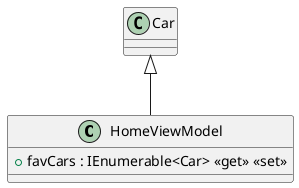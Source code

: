 @startuml
class HomeViewModel {
    + favCars : IEnumerable<Car> <<get>> <<set>>
}
Car <|-- HomeViewModel
@enduml
